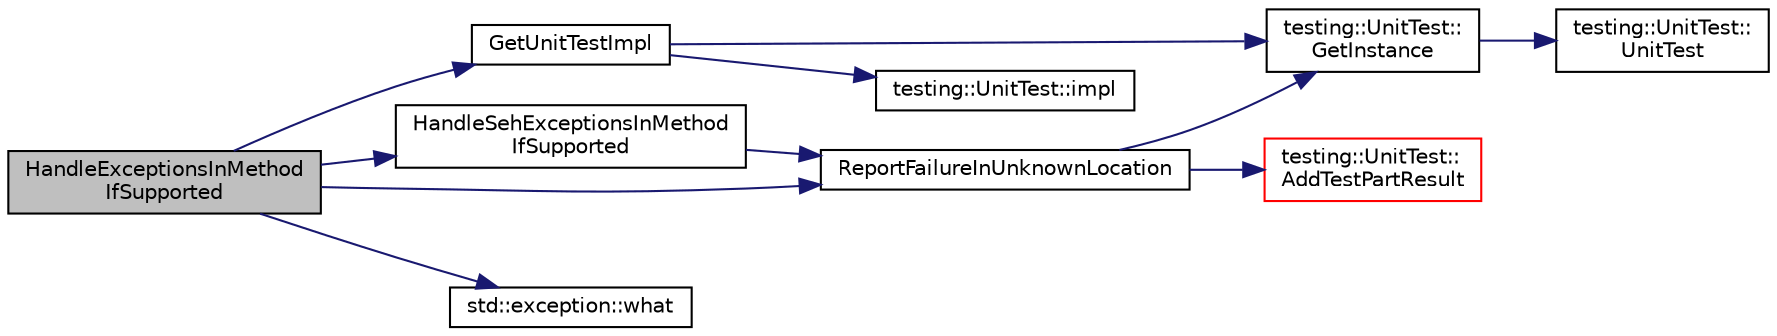 digraph "HandleExceptionsInMethodIfSupported"
{
 // INTERACTIVE_SVG=YES
 // LATEX_PDF_SIZE
  bgcolor="transparent";
  edge [fontname="Helvetica",fontsize="10",labelfontname="Helvetica",labelfontsize="10"];
  node [fontname="Helvetica",fontsize="10",shape=record];
  rankdir="LR";
  Node1 [label="HandleExceptionsInMethod\lIfSupported",height=0.2,width=0.4,color="black", fillcolor="grey75", style="filled", fontcolor="black",tooltip=" "];
  Node1 -> Node2 [color="midnightblue",fontsize="10",style="solid",fontname="Helvetica"];
  Node2 [label="GetUnitTestImpl",height=0.2,width=0.4,color="black",URL="$d0/da7/namespacetesting_1_1internal_ad104a3ca418dd1726ea22240b5d77258.html#ad104a3ca418dd1726ea22240b5d77258",tooltip=" "];
  Node2 -> Node3 [color="midnightblue",fontsize="10",style="solid",fontname="Helvetica"];
  Node3 [label="testing::UnitTest::\lGetInstance",height=0.2,width=0.4,color="black",URL="$d5/d21/classtesting_1_1UnitTest_ad200090b11104aca39f25043701886cf.html#ad200090b11104aca39f25043701886cf",tooltip=" "];
  Node3 -> Node4 [color="midnightblue",fontsize="10",style="solid",fontname="Helvetica"];
  Node4 [label="testing::UnitTest::\lUnitTest",height=0.2,width=0.4,color="black",URL="$d5/d21/classtesting_1_1UnitTest_a3c5dacde37a0ec6c0bf79322f7e355ed.html#a3c5dacde37a0ec6c0bf79322f7e355ed",tooltip=" "];
  Node2 -> Node5 [color="midnightblue",fontsize="10",style="solid",fontname="Helvetica"];
  Node5 [label="testing::UnitTest::impl",height=0.2,width=0.4,color="black",URL="$d5/d21/classtesting_1_1UnitTest_a7fc0e26510d98598fc6632b7e66a281d.html#a7fc0e26510d98598fc6632b7e66a281d",tooltip=" "];
  Node1 -> Node6 [color="midnightblue",fontsize="10",style="solid",fontname="Helvetica"];
  Node6 [label="HandleSehExceptionsInMethod\lIfSupported",height=0.2,width=0.4,color="black",URL="$d0/da7/namespacetesting_1_1internal_ac5293b438139ef7ed05cb7fcaaf63545.html#ac5293b438139ef7ed05cb7fcaaf63545",tooltip=" "];
  Node6 -> Node7 [color="midnightblue",fontsize="10",style="solid",fontname="Helvetica"];
  Node7 [label="ReportFailureInUnknownLocation",height=0.2,width=0.4,color="black",URL="$d0/da7/namespacetesting_1_1internal_a4fdfe94b1ad045e6e66e6227dd0d130d.html#a4fdfe94b1ad045e6e66e6227dd0d130d",tooltip=" "];
  Node7 -> Node8 [color="midnightblue",fontsize="10",style="solid",fontname="Helvetica"];
  Node8 [label="testing::UnitTest::\lAddTestPartResult",height=0.2,width=0.4,color="red",URL="$d5/d21/classtesting_1_1UnitTest_ac9d74c9edbbc9f363be7633138e7ab7f.html#ac9d74c9edbbc9f363be7633138e7ab7f",tooltip=" "];
  Node7 -> Node3 [color="midnightblue",fontsize="10",style="solid",fontname="Helvetica"];
  Node1 -> Node7 [color="midnightblue",fontsize="10",style="solid",fontname="Helvetica"];
  Node1 -> Node16 [color="midnightblue",fontsize="10",style="solid",fontname="Helvetica"];
  Node16 [label="std::exception::what",height=0.2,width=0.4,color="black",URL="/Users/shi-rongliu/html_book_20190607/cppreference-doxygen-web.tag.xml$cpp/error/exception/what.html#",tooltip=" "];
}

